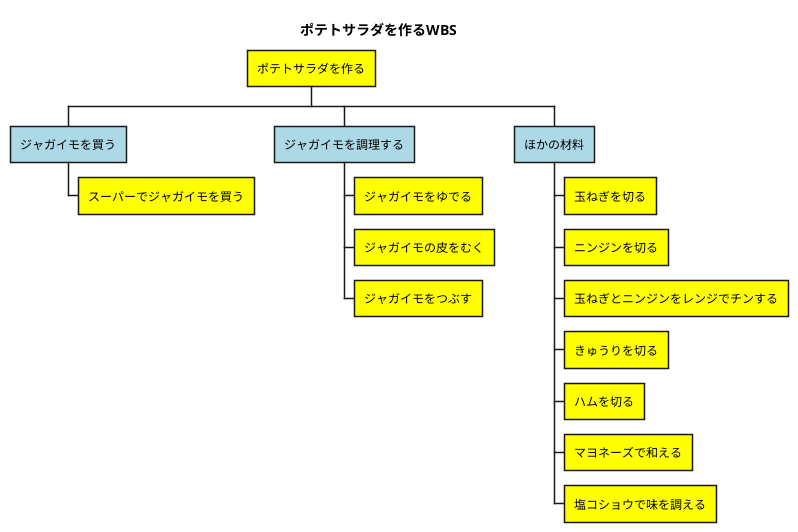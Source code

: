 @startwbs ポテトサラダを作る
title ポテトサラダを作るWBS

+[#Yellow] ポテトサラダを作る
**[#LightBlue] ジャガイモを買う
***[#Yellow] スーパーでジャガイモを買う

**[#LightBlue] ジャガイモを調理する
***[#Yellow] ジャガイモをゆでる
***[#Yellow] ジャガイモの皮をむく
***[#Yellow] ジャガイモをつぶす

**[#LightBlue] ほかの材料
***[#Yellow] 玉ねぎを切る
***[#Yellow] ニンジンを切る
***[#Yellow] 玉ねぎとニンジンをレンジでチンする
***[#Yellow] きゅうりを切る
***[#Yellow] ハムを切る
***[#Yellow] マヨネーズで和える
***[#Yellow] 塩コショウで味を調える

@endwbs
